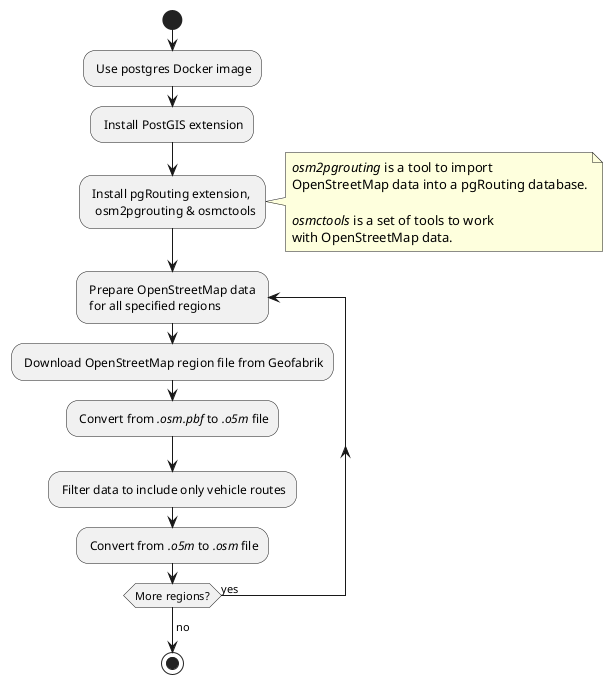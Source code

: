 @startuml Build database & prepare data

start

: Use postgres Docker image;

: Install PostGIS extension;

: Install pgRouting extension, 
  osm2pgrouting & osmctools;
note right
    //osm2pgrouting// is a tool to import 
    OpenStreetMap data into a pgRouting database.

    //osmctools// is a set of tools to work 
    with OpenStreetMap data.
end note

repeat : Prepare OpenStreetMap data \n for all specified regions;

    : Download OpenStreetMap region file from Geofabrik;

    : Convert from //.osm.pbf// to //.o5m// file;

    : Filter data to include only vehicle routes;

    : Convert from //.o5m// to //.osm// file;

repeat while (More regions?) is (yes)
-> no;

stop

@enduml